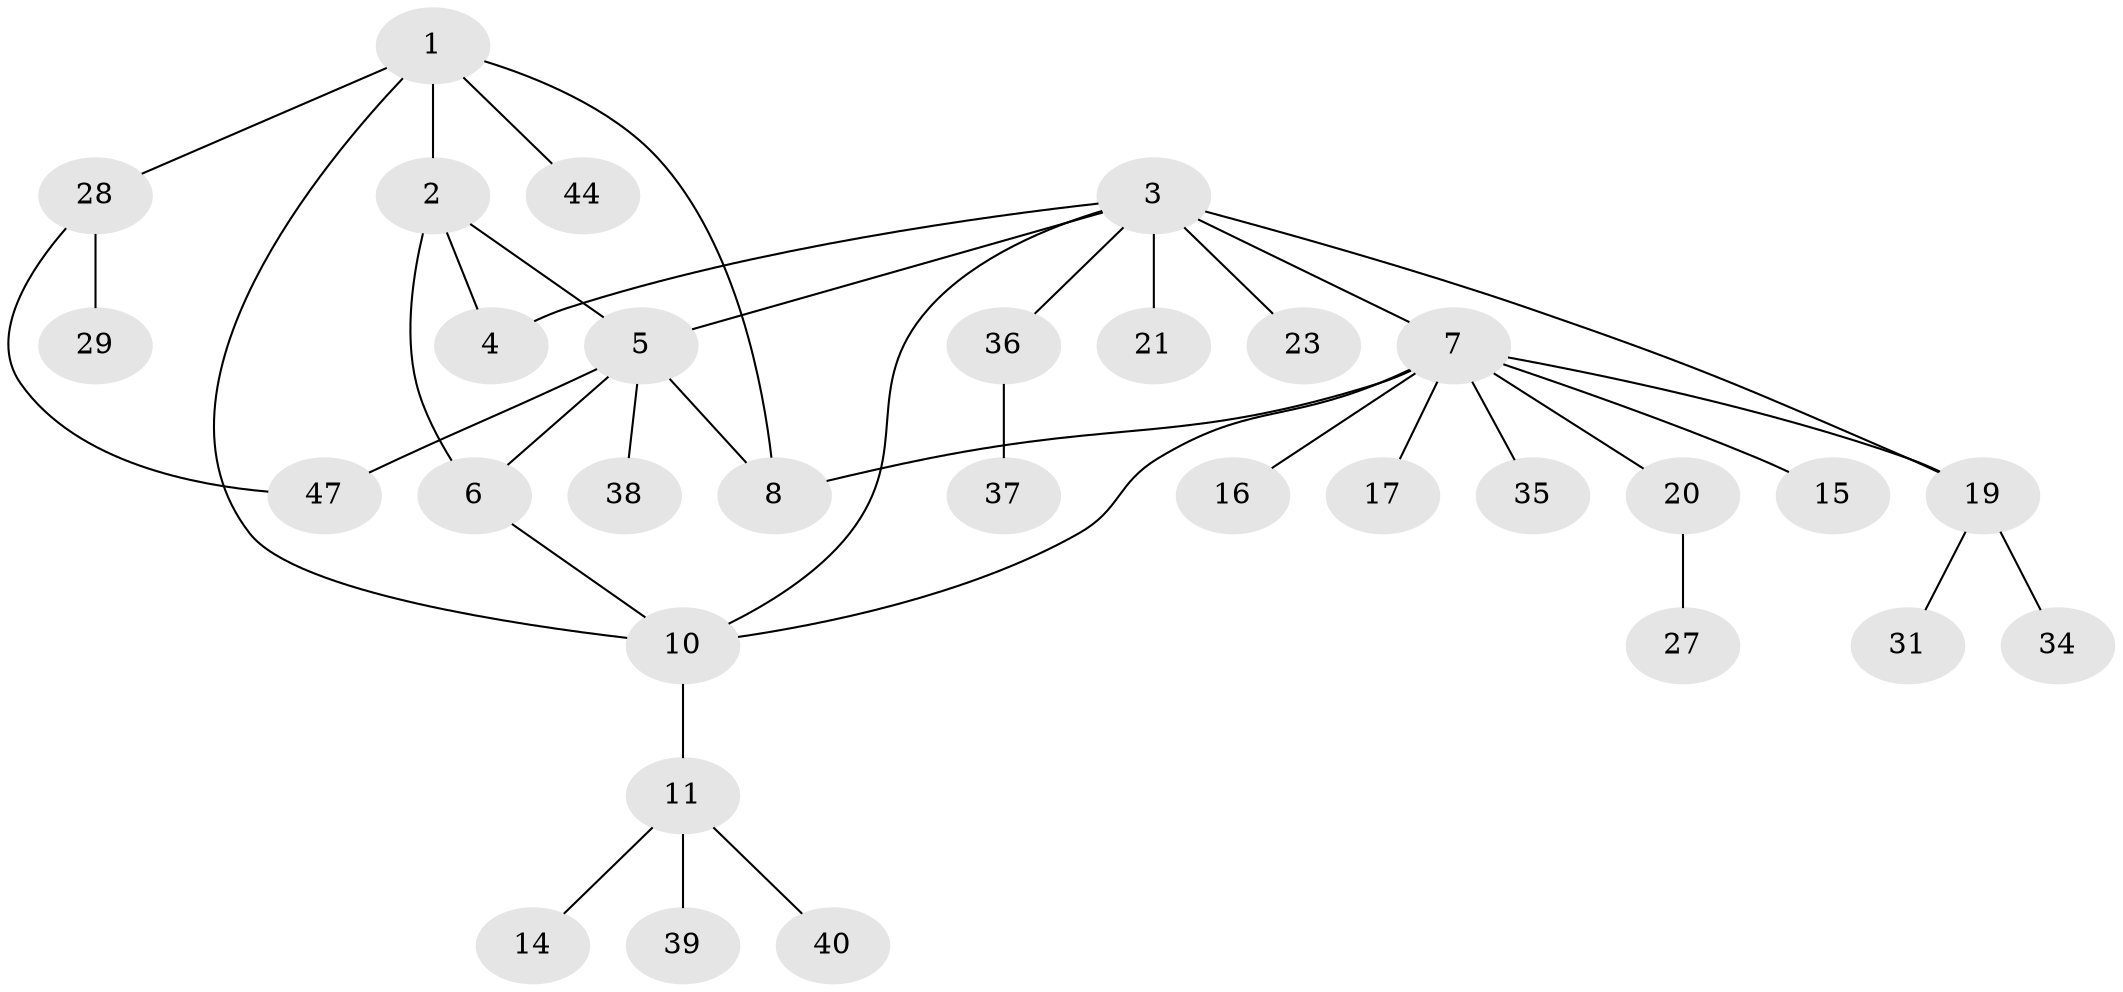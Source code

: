 // original degree distribution, {6: 0.06382978723404255, 5: 0.06382978723404255, 7: 0.02127659574468085, 2: 0.1702127659574468, 3: 0.0851063829787234, 8: 0.02127659574468085, 4: 0.06382978723404255, 1: 0.5106382978723404}
// Generated by graph-tools (version 1.1) at 2025/11/02/27/25 16:11:37]
// undirected, 31 vertices, 39 edges
graph export_dot {
graph [start="1"]
  node [color=gray90,style=filled];
  1 [super="+22"];
  2 [super="+13"];
  3 [super="+18"];
  4;
  5 [super="+12"];
  6;
  7 [super="+9"];
  8;
  10 [super="+33"];
  11 [super="+30"];
  14;
  15 [super="+24"];
  16;
  17;
  19 [super="+26"];
  20 [super="+25"];
  21 [super="+41"];
  23 [super="+45"];
  27;
  28 [super="+32"];
  29;
  31;
  34;
  35 [super="+46"];
  36 [super="+43"];
  37;
  38 [super="+42"];
  39;
  40;
  44;
  47;
  1 -- 2;
  1 -- 8;
  1 -- 10;
  1 -- 28;
  1 -- 44;
  2 -- 4;
  2 -- 6;
  2 -- 5;
  3 -- 4;
  3 -- 5;
  3 -- 7 [weight=2];
  3 -- 19;
  3 -- 21;
  3 -- 10;
  3 -- 36;
  3 -- 23;
  5 -- 6;
  5 -- 8;
  5 -- 38;
  5 -- 47;
  6 -- 10;
  7 -- 8;
  7 -- 15;
  7 -- 17;
  7 -- 19;
  7 -- 20;
  7 -- 35;
  7 -- 16;
  7 -- 10;
  10 -- 11;
  11 -- 14;
  11 -- 39;
  11 -- 40;
  19 -- 31;
  19 -- 34;
  20 -- 27;
  28 -- 29;
  28 -- 47;
  36 -- 37;
}

